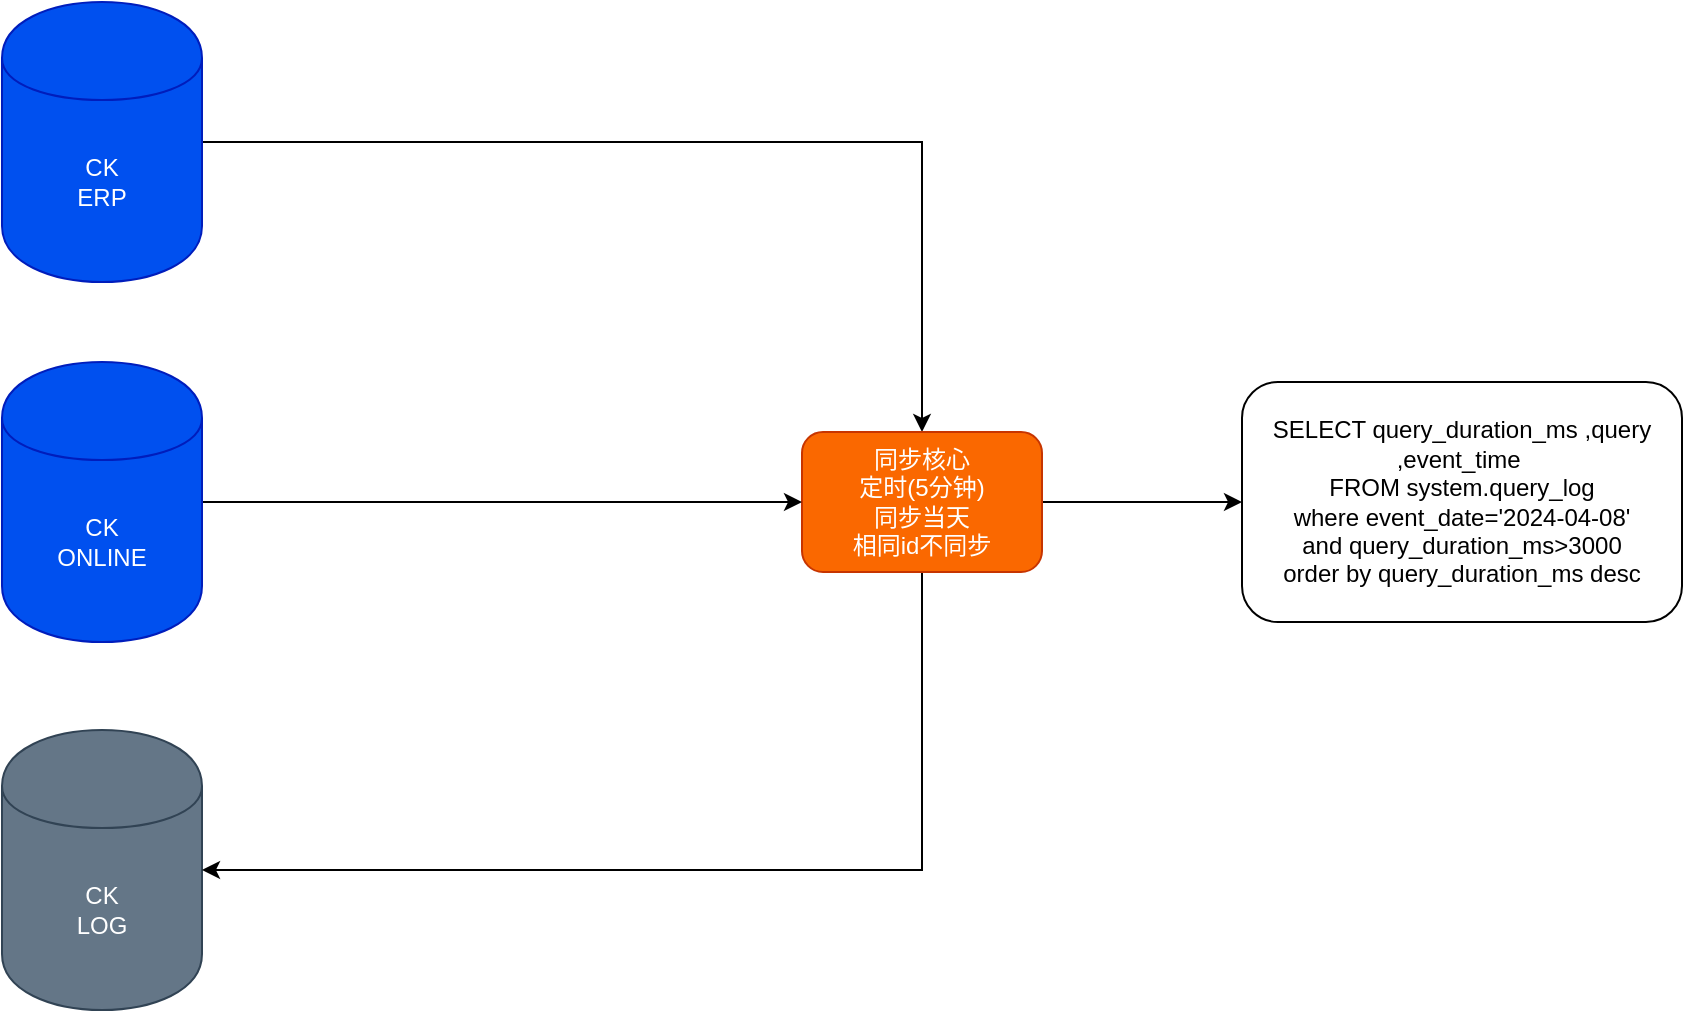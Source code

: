 <mxfile version="12.2.4" pages="1"><diagram id="fWwg5bfuY50yFJTpd3X_" name="第 1 页"><mxGraphModel dx="1040" dy="592" grid="1" gridSize="10" guides="1" tooltips="1" connect="1" arrows="1" fold="1" page="1" pageScale="1" pageWidth="827" pageHeight="1169" math="0" shadow="0"><root><mxCell id="0"/><mxCell id="1" parent="0"/><mxCell id="5" style="edgeStyle=orthogonalEdgeStyle;rounded=0;orthogonalLoop=1;jettySize=auto;html=1;entryX=0.5;entryY=0;entryDx=0;entryDy=0;" parent="1" source="2" target="4" edge="1"><mxGeometry relative="1" as="geometry"/></mxCell><mxCell id="2" value="CK&lt;br&gt;ERP" style="shape=cylinder;whiteSpace=wrap;html=1;boundedLbl=1;backgroundOutline=1;fillColor=#0050ef;strokeColor=#001DBC;fontColor=#ffffff;" parent="1" vertex="1"><mxGeometry x="60" y="80" width="100" height="140" as="geometry"/></mxCell><mxCell id="3" value="CK&lt;br&gt;LOG" style="shape=cylinder;whiteSpace=wrap;html=1;boundedLbl=1;backgroundOutline=1;fillColor=#647687;strokeColor=#314354;fontColor=#ffffff;" parent="1" vertex="1"><mxGeometry x="60" y="444" width="100" height="140" as="geometry"/></mxCell><mxCell id="6" style="edgeStyle=orthogonalEdgeStyle;rounded=0;orthogonalLoop=1;jettySize=auto;html=1;entryX=1;entryY=0.5;entryDx=0;entryDy=0;exitX=0.5;exitY=1;exitDx=0;exitDy=0;" parent="1" source="4" target="3" edge="1"><mxGeometry relative="1" as="geometry"/></mxCell><mxCell id="13" value="" style="edgeStyle=orthogonalEdgeStyle;rounded=0;orthogonalLoop=1;jettySize=auto;html=1;" parent="1" source="4" target="12" edge="1"><mxGeometry relative="1" as="geometry"/></mxCell><mxCell id="4" value="同步核心&lt;br&gt;定时(5分钟)&lt;br&gt;同步当天&lt;br&gt;相同id不同步" style="rounded=1;whiteSpace=wrap;html=1;fillColor=#fa6800;strokeColor=#C73500;fontColor=#ffffff;" parent="1" vertex="1"><mxGeometry x="460" y="295" width="120" height="70" as="geometry"/></mxCell><mxCell id="12" value="&lt;div&gt;SELECT query_duration_ms ,query ,event_time&amp;nbsp;&lt;/div&gt;&lt;div&gt;FROM system.query_log&lt;/div&gt;&lt;div&gt;where event_date='2024-04-08'&lt;/div&gt;&lt;div&gt;and query_duration_ms&amp;gt;3000&lt;/div&gt;&lt;div&gt;order by query_duration_ms desc&lt;/div&gt;" style="rounded=1;whiteSpace=wrap;html=1;" parent="1" vertex="1"><mxGeometry x="680" y="270" width="220" height="120" as="geometry"/></mxCell><mxCell id="11" style="edgeStyle=orthogonalEdgeStyle;rounded=0;orthogonalLoop=1;jettySize=auto;html=1;entryX=0;entryY=0.5;entryDx=0;entryDy=0;" parent="1" source="10" target="4" edge="1"><mxGeometry relative="1" as="geometry"/></mxCell><mxCell id="10" value="CK&lt;br&gt;ONLINE" style="shape=cylinder;whiteSpace=wrap;html=1;boundedLbl=1;backgroundOutline=1;fillColor=#0050ef;strokeColor=#001DBC;fontColor=#ffffff;" parent="1" vertex="1"><mxGeometry x="60" y="260" width="100" height="140" as="geometry"/></mxCell></root></mxGraphModel></diagram></mxfile>